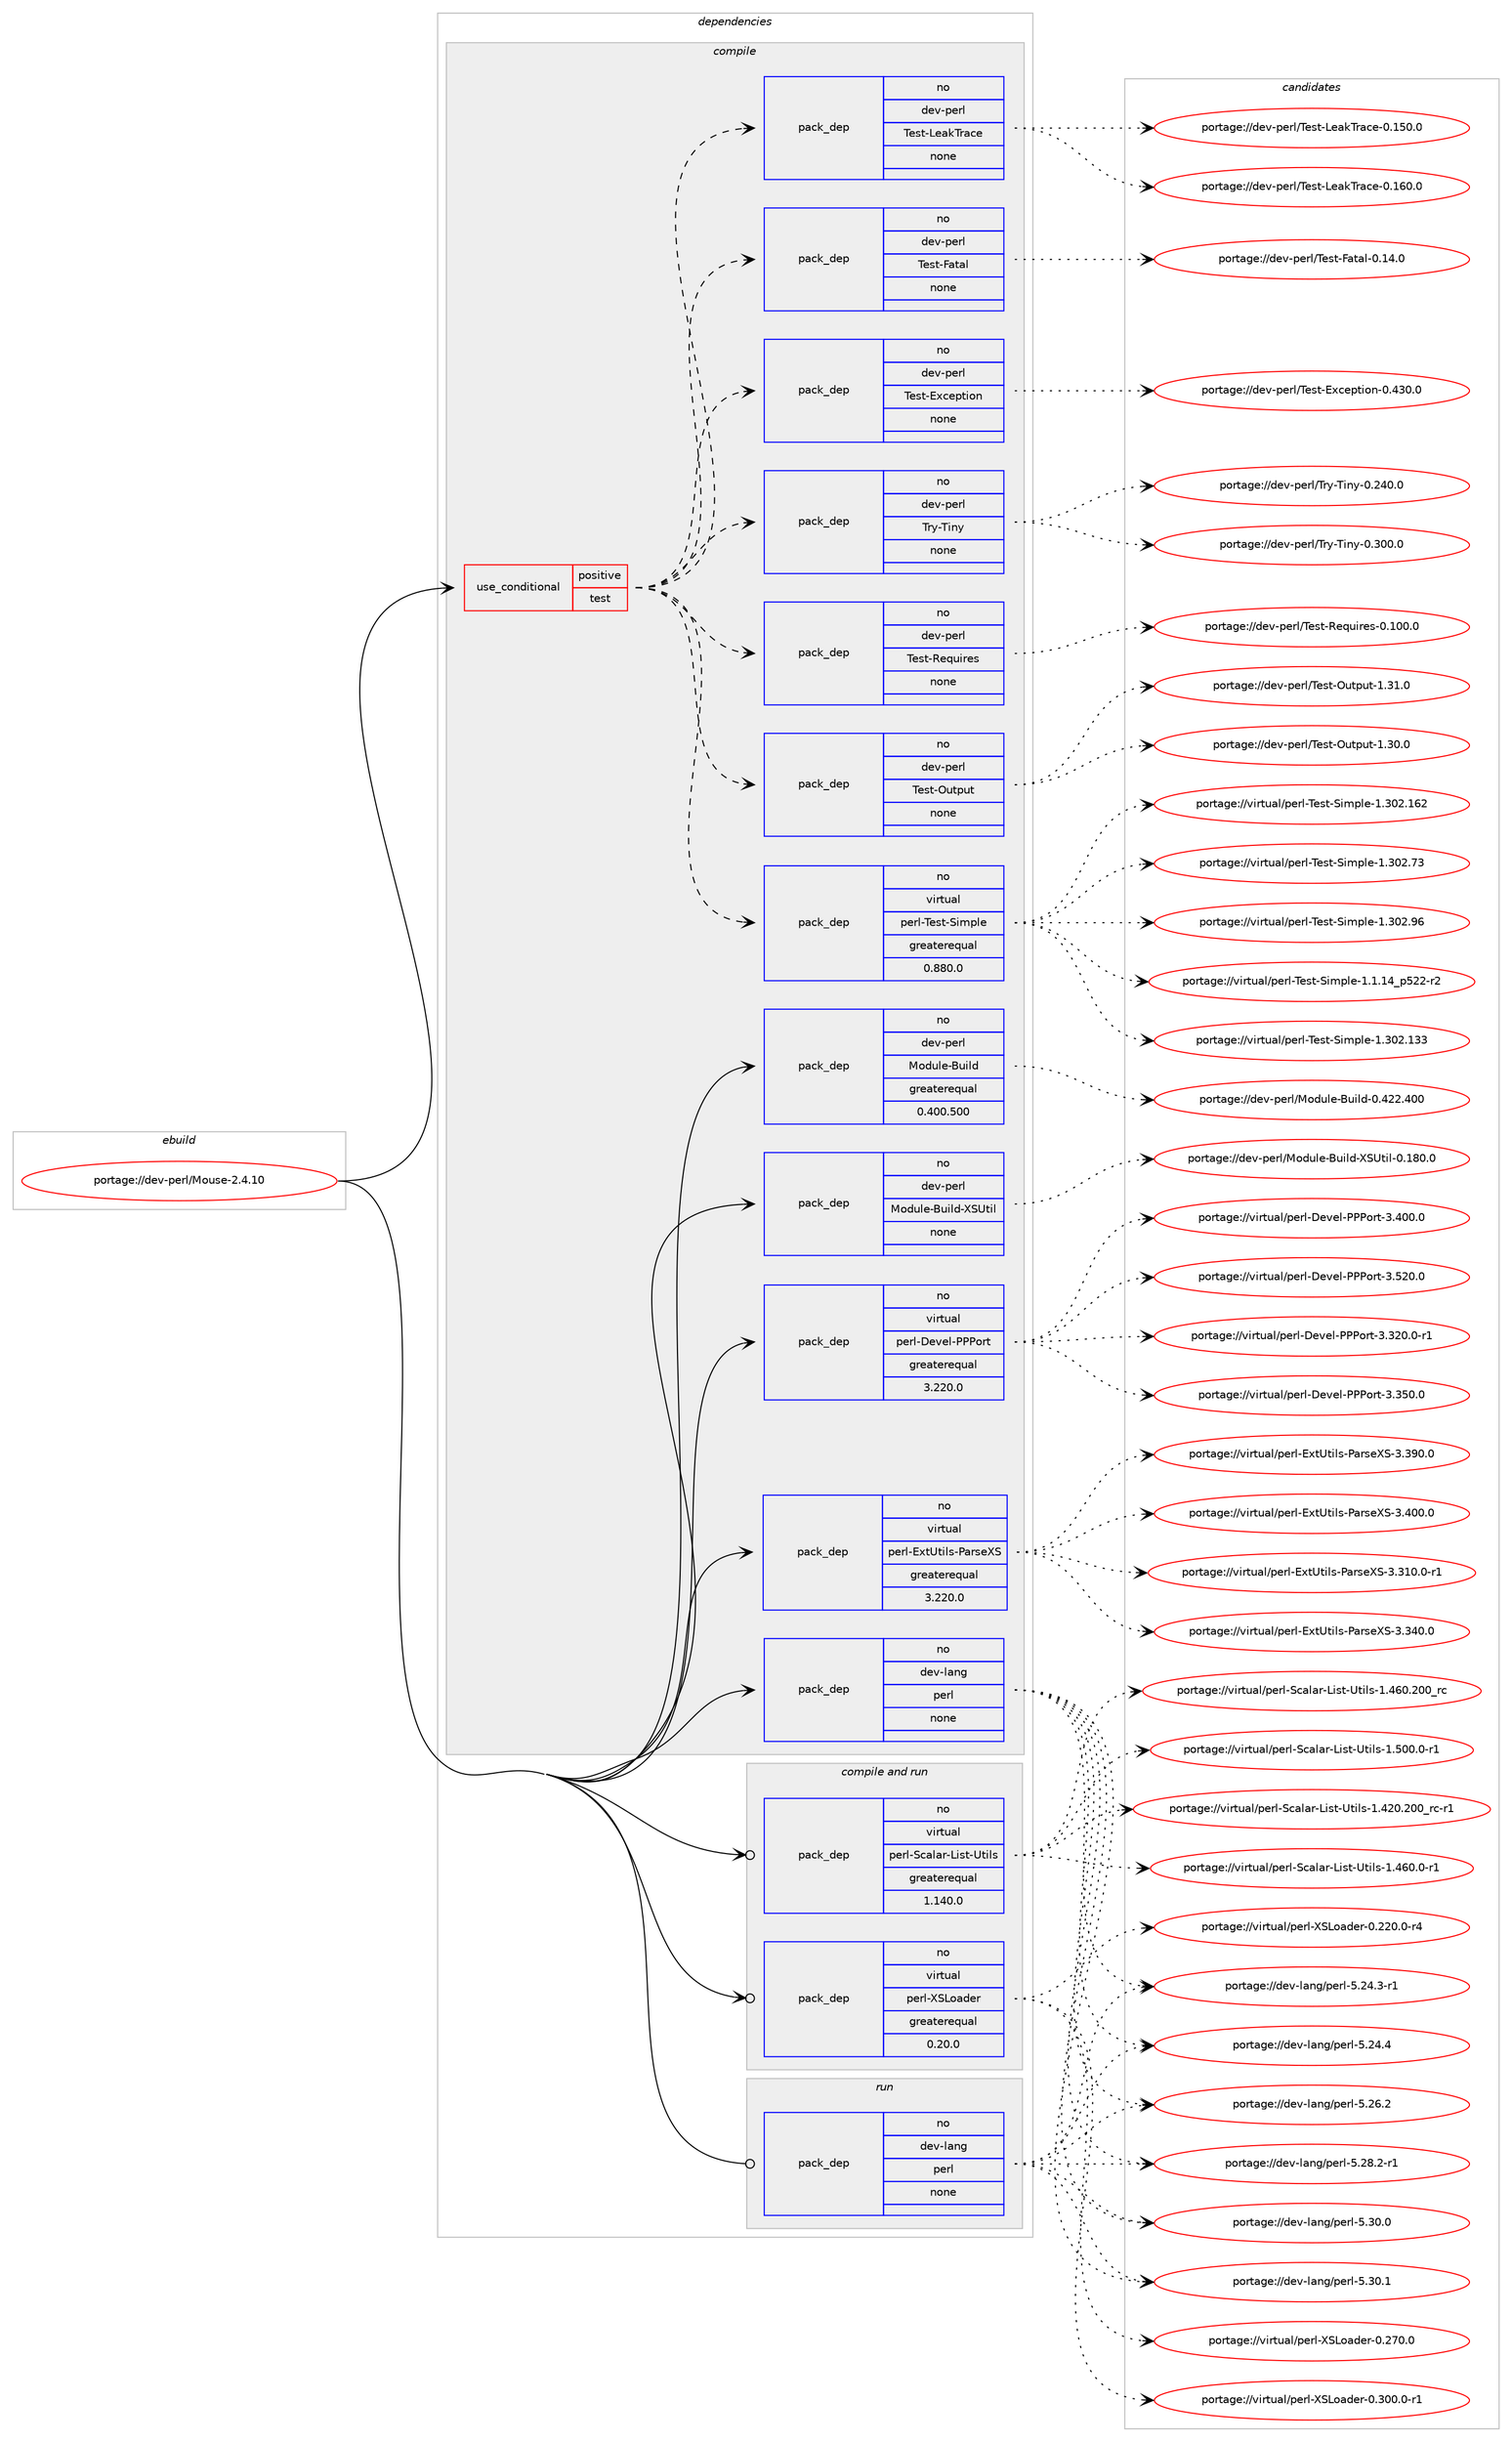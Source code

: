 digraph prolog {

# *************
# Graph options
# *************

newrank=true;
concentrate=true;
compound=true;
graph [rankdir=LR,fontname=Helvetica,fontsize=10,ranksep=1.5];#, ranksep=2.5, nodesep=0.2];
edge  [arrowhead=vee];
node  [fontname=Helvetica,fontsize=10];

# **********
# The ebuild
# **********

subgraph cluster_leftcol {
color=gray;
rank=same;
label=<<i>ebuild</i>>;
id [label="portage://dev-perl/Mouse-2.4.10", color=red, width=4, href="../dev-perl/Mouse-2.4.10.svg"];
}

# ****************
# The dependencies
# ****************

subgraph cluster_midcol {
color=gray;
label=<<i>dependencies</i>>;
subgraph cluster_compile {
fillcolor="#eeeeee";
style=filled;
label=<<i>compile</i>>;
subgraph cond23338 {
dependency117602 [label=<<TABLE BORDER="0" CELLBORDER="1" CELLSPACING="0" CELLPADDING="4"><TR><TD ROWSPAN="3" CELLPADDING="10">use_conditional</TD></TR><TR><TD>positive</TD></TR><TR><TD>test</TD></TR></TABLE>>, shape=none, color=red];
subgraph pack91079 {
dependency117603 [label=<<TABLE BORDER="0" CELLBORDER="1" CELLSPACING="0" CELLPADDING="4" WIDTH="220"><TR><TD ROWSPAN="6" CELLPADDING="30">pack_dep</TD></TR><TR><TD WIDTH="110">no</TD></TR><TR><TD>dev-perl</TD></TR><TR><TD>Test-Exception</TD></TR><TR><TD>none</TD></TR><TR><TD></TD></TR></TABLE>>, shape=none, color=blue];
}
dependency117602:e -> dependency117603:w [weight=20,style="dashed",arrowhead="vee"];
subgraph pack91080 {
dependency117604 [label=<<TABLE BORDER="0" CELLBORDER="1" CELLSPACING="0" CELLPADDING="4" WIDTH="220"><TR><TD ROWSPAN="6" CELLPADDING="30">pack_dep</TD></TR><TR><TD WIDTH="110">no</TD></TR><TR><TD>dev-perl</TD></TR><TR><TD>Test-Fatal</TD></TR><TR><TD>none</TD></TR><TR><TD></TD></TR></TABLE>>, shape=none, color=blue];
}
dependency117602:e -> dependency117604:w [weight=20,style="dashed",arrowhead="vee"];
subgraph pack91081 {
dependency117605 [label=<<TABLE BORDER="0" CELLBORDER="1" CELLSPACING="0" CELLPADDING="4" WIDTH="220"><TR><TD ROWSPAN="6" CELLPADDING="30">pack_dep</TD></TR><TR><TD WIDTH="110">no</TD></TR><TR><TD>dev-perl</TD></TR><TR><TD>Test-LeakTrace</TD></TR><TR><TD>none</TD></TR><TR><TD></TD></TR></TABLE>>, shape=none, color=blue];
}
dependency117602:e -> dependency117605:w [weight=20,style="dashed",arrowhead="vee"];
subgraph pack91082 {
dependency117606 [label=<<TABLE BORDER="0" CELLBORDER="1" CELLSPACING="0" CELLPADDING="4" WIDTH="220"><TR><TD ROWSPAN="6" CELLPADDING="30">pack_dep</TD></TR><TR><TD WIDTH="110">no</TD></TR><TR><TD>virtual</TD></TR><TR><TD>perl-Test-Simple</TD></TR><TR><TD>greaterequal</TD></TR><TR><TD>0.880.0</TD></TR></TABLE>>, shape=none, color=blue];
}
dependency117602:e -> dependency117606:w [weight=20,style="dashed",arrowhead="vee"];
subgraph pack91083 {
dependency117607 [label=<<TABLE BORDER="0" CELLBORDER="1" CELLSPACING="0" CELLPADDING="4" WIDTH="220"><TR><TD ROWSPAN="6" CELLPADDING="30">pack_dep</TD></TR><TR><TD WIDTH="110">no</TD></TR><TR><TD>dev-perl</TD></TR><TR><TD>Test-Output</TD></TR><TR><TD>none</TD></TR><TR><TD></TD></TR></TABLE>>, shape=none, color=blue];
}
dependency117602:e -> dependency117607:w [weight=20,style="dashed",arrowhead="vee"];
subgraph pack91084 {
dependency117608 [label=<<TABLE BORDER="0" CELLBORDER="1" CELLSPACING="0" CELLPADDING="4" WIDTH="220"><TR><TD ROWSPAN="6" CELLPADDING="30">pack_dep</TD></TR><TR><TD WIDTH="110">no</TD></TR><TR><TD>dev-perl</TD></TR><TR><TD>Test-Requires</TD></TR><TR><TD>none</TD></TR><TR><TD></TD></TR></TABLE>>, shape=none, color=blue];
}
dependency117602:e -> dependency117608:w [weight=20,style="dashed",arrowhead="vee"];
subgraph pack91085 {
dependency117609 [label=<<TABLE BORDER="0" CELLBORDER="1" CELLSPACING="0" CELLPADDING="4" WIDTH="220"><TR><TD ROWSPAN="6" CELLPADDING="30">pack_dep</TD></TR><TR><TD WIDTH="110">no</TD></TR><TR><TD>dev-perl</TD></TR><TR><TD>Try-Tiny</TD></TR><TR><TD>none</TD></TR><TR><TD></TD></TR></TABLE>>, shape=none, color=blue];
}
dependency117602:e -> dependency117609:w [weight=20,style="dashed",arrowhead="vee"];
}
id:e -> dependency117602:w [weight=20,style="solid",arrowhead="vee"];
subgraph pack91086 {
dependency117610 [label=<<TABLE BORDER="0" CELLBORDER="1" CELLSPACING="0" CELLPADDING="4" WIDTH="220"><TR><TD ROWSPAN="6" CELLPADDING="30">pack_dep</TD></TR><TR><TD WIDTH="110">no</TD></TR><TR><TD>dev-lang</TD></TR><TR><TD>perl</TD></TR><TR><TD>none</TD></TR><TR><TD></TD></TR></TABLE>>, shape=none, color=blue];
}
id:e -> dependency117610:w [weight=20,style="solid",arrowhead="vee"];
subgraph pack91087 {
dependency117611 [label=<<TABLE BORDER="0" CELLBORDER="1" CELLSPACING="0" CELLPADDING="4" WIDTH="220"><TR><TD ROWSPAN="6" CELLPADDING="30">pack_dep</TD></TR><TR><TD WIDTH="110">no</TD></TR><TR><TD>dev-perl</TD></TR><TR><TD>Module-Build</TD></TR><TR><TD>greaterequal</TD></TR><TR><TD>0.400.500</TD></TR></TABLE>>, shape=none, color=blue];
}
id:e -> dependency117611:w [weight=20,style="solid",arrowhead="vee"];
subgraph pack91088 {
dependency117612 [label=<<TABLE BORDER="0" CELLBORDER="1" CELLSPACING="0" CELLPADDING="4" WIDTH="220"><TR><TD ROWSPAN="6" CELLPADDING="30">pack_dep</TD></TR><TR><TD WIDTH="110">no</TD></TR><TR><TD>dev-perl</TD></TR><TR><TD>Module-Build-XSUtil</TD></TR><TR><TD>none</TD></TR><TR><TD></TD></TR></TABLE>>, shape=none, color=blue];
}
id:e -> dependency117612:w [weight=20,style="solid",arrowhead="vee"];
subgraph pack91089 {
dependency117613 [label=<<TABLE BORDER="0" CELLBORDER="1" CELLSPACING="0" CELLPADDING="4" WIDTH="220"><TR><TD ROWSPAN="6" CELLPADDING="30">pack_dep</TD></TR><TR><TD WIDTH="110">no</TD></TR><TR><TD>virtual</TD></TR><TR><TD>perl-Devel-PPPort</TD></TR><TR><TD>greaterequal</TD></TR><TR><TD>3.220.0</TD></TR></TABLE>>, shape=none, color=blue];
}
id:e -> dependency117613:w [weight=20,style="solid",arrowhead="vee"];
subgraph pack91090 {
dependency117614 [label=<<TABLE BORDER="0" CELLBORDER="1" CELLSPACING="0" CELLPADDING="4" WIDTH="220"><TR><TD ROWSPAN="6" CELLPADDING="30">pack_dep</TD></TR><TR><TD WIDTH="110">no</TD></TR><TR><TD>virtual</TD></TR><TR><TD>perl-ExtUtils-ParseXS</TD></TR><TR><TD>greaterequal</TD></TR><TR><TD>3.220.0</TD></TR></TABLE>>, shape=none, color=blue];
}
id:e -> dependency117614:w [weight=20,style="solid",arrowhead="vee"];
}
subgraph cluster_compileandrun {
fillcolor="#eeeeee";
style=filled;
label=<<i>compile and run</i>>;
subgraph pack91091 {
dependency117615 [label=<<TABLE BORDER="0" CELLBORDER="1" CELLSPACING="0" CELLPADDING="4" WIDTH="220"><TR><TD ROWSPAN="6" CELLPADDING="30">pack_dep</TD></TR><TR><TD WIDTH="110">no</TD></TR><TR><TD>virtual</TD></TR><TR><TD>perl-Scalar-List-Utils</TD></TR><TR><TD>greaterequal</TD></TR><TR><TD>1.140.0</TD></TR></TABLE>>, shape=none, color=blue];
}
id:e -> dependency117615:w [weight=20,style="solid",arrowhead="odotvee"];
subgraph pack91092 {
dependency117616 [label=<<TABLE BORDER="0" CELLBORDER="1" CELLSPACING="0" CELLPADDING="4" WIDTH="220"><TR><TD ROWSPAN="6" CELLPADDING="30">pack_dep</TD></TR><TR><TD WIDTH="110">no</TD></TR><TR><TD>virtual</TD></TR><TR><TD>perl-XSLoader</TD></TR><TR><TD>greaterequal</TD></TR><TR><TD>0.20.0</TD></TR></TABLE>>, shape=none, color=blue];
}
id:e -> dependency117616:w [weight=20,style="solid",arrowhead="odotvee"];
}
subgraph cluster_run {
fillcolor="#eeeeee";
style=filled;
label=<<i>run</i>>;
subgraph pack91093 {
dependency117617 [label=<<TABLE BORDER="0" CELLBORDER="1" CELLSPACING="0" CELLPADDING="4" WIDTH="220"><TR><TD ROWSPAN="6" CELLPADDING="30">pack_dep</TD></TR><TR><TD WIDTH="110">no</TD></TR><TR><TD>dev-lang</TD></TR><TR><TD>perl</TD></TR><TR><TD>none</TD></TR><TR><TD></TD></TR></TABLE>>, shape=none, color=blue];
}
id:e -> dependency117617:w [weight=20,style="solid",arrowhead="odot"];
}
}

# **************
# The candidates
# **************

subgraph cluster_choices {
rank=same;
color=gray;
label=<<i>candidates</i>>;

subgraph choice91079 {
color=black;
nodesep=1;
choiceportage1001011184511210111410847841011151164569120991011121161051111104548465251484648 [label="portage://dev-perl/Test-Exception-0.430.0", color=red, width=4,href="../dev-perl/Test-Exception-0.430.0.svg"];
dependency117603:e -> choiceportage1001011184511210111410847841011151164569120991011121161051111104548465251484648:w [style=dotted,weight="100"];
}
subgraph choice91080 {
color=black;
nodesep=1;
choiceportage1001011184511210111410847841011151164570971169710845484649524648 [label="portage://dev-perl/Test-Fatal-0.14.0", color=red, width=4,href="../dev-perl/Test-Fatal-0.14.0.svg"];
dependency117604:e -> choiceportage1001011184511210111410847841011151164570971169710845484649524648:w [style=dotted,weight="100"];
}
subgraph choice91081 {
color=black;
nodesep=1;
choiceportage1001011184511210111410847841011151164576101971078411497991014548464953484648 [label="portage://dev-perl/Test-LeakTrace-0.150.0", color=red, width=4,href="../dev-perl/Test-LeakTrace-0.150.0.svg"];
choiceportage1001011184511210111410847841011151164576101971078411497991014548464954484648 [label="portage://dev-perl/Test-LeakTrace-0.160.0", color=red, width=4,href="../dev-perl/Test-LeakTrace-0.160.0.svg"];
dependency117605:e -> choiceportage1001011184511210111410847841011151164576101971078411497991014548464953484648:w [style=dotted,weight="100"];
dependency117605:e -> choiceportage1001011184511210111410847841011151164576101971078411497991014548464954484648:w [style=dotted,weight="100"];
}
subgraph choice91082 {
color=black;
nodesep=1;
choiceportage11810511411611797108471121011141084584101115116458310510911210810145494649464952951125350504511450 [label="portage://virtual/perl-Test-Simple-1.1.14_p522-r2", color=red, width=4,href="../virtual/perl-Test-Simple-1.1.14_p522-r2.svg"];
choiceportage11810511411611797108471121011141084584101115116458310510911210810145494651485046495151 [label="portage://virtual/perl-Test-Simple-1.302.133", color=red, width=4,href="../virtual/perl-Test-Simple-1.302.133.svg"];
choiceportage11810511411611797108471121011141084584101115116458310510911210810145494651485046495450 [label="portage://virtual/perl-Test-Simple-1.302.162", color=red, width=4,href="../virtual/perl-Test-Simple-1.302.162.svg"];
choiceportage118105114116117971084711210111410845841011151164583105109112108101454946514850465551 [label="portage://virtual/perl-Test-Simple-1.302.73", color=red, width=4,href="../virtual/perl-Test-Simple-1.302.73.svg"];
choiceportage118105114116117971084711210111410845841011151164583105109112108101454946514850465754 [label="portage://virtual/perl-Test-Simple-1.302.96", color=red, width=4,href="../virtual/perl-Test-Simple-1.302.96.svg"];
dependency117606:e -> choiceportage11810511411611797108471121011141084584101115116458310510911210810145494649464952951125350504511450:w [style=dotted,weight="100"];
dependency117606:e -> choiceportage11810511411611797108471121011141084584101115116458310510911210810145494651485046495151:w [style=dotted,weight="100"];
dependency117606:e -> choiceportage11810511411611797108471121011141084584101115116458310510911210810145494651485046495450:w [style=dotted,weight="100"];
dependency117606:e -> choiceportage118105114116117971084711210111410845841011151164583105109112108101454946514850465551:w [style=dotted,weight="100"];
dependency117606:e -> choiceportage118105114116117971084711210111410845841011151164583105109112108101454946514850465754:w [style=dotted,weight="100"];
}
subgraph choice91083 {
color=black;
nodesep=1;
choiceportage100101118451121011141084784101115116457911711611211711645494651484648 [label="portage://dev-perl/Test-Output-1.30.0", color=red, width=4,href="../dev-perl/Test-Output-1.30.0.svg"];
choiceportage100101118451121011141084784101115116457911711611211711645494651494648 [label="portage://dev-perl/Test-Output-1.31.0", color=red, width=4,href="../dev-perl/Test-Output-1.31.0.svg"];
dependency117607:e -> choiceportage100101118451121011141084784101115116457911711611211711645494651484648:w [style=dotted,weight="100"];
dependency117607:e -> choiceportage100101118451121011141084784101115116457911711611211711645494651494648:w [style=dotted,weight="100"];
}
subgraph choice91084 {
color=black;
nodesep=1;
choiceportage10010111845112101114108478410111511645821011131171051141011154548464948484648 [label="portage://dev-perl/Test-Requires-0.100.0", color=red, width=4,href="../dev-perl/Test-Requires-0.100.0.svg"];
dependency117608:e -> choiceportage10010111845112101114108478410111511645821011131171051141011154548464948484648:w [style=dotted,weight="100"];
}
subgraph choice91085 {
color=black;
nodesep=1;
choiceportage10010111845112101114108478411412145841051101214548465052484648 [label="portage://dev-perl/Try-Tiny-0.240.0", color=red, width=4,href="../dev-perl/Try-Tiny-0.240.0.svg"];
choiceportage10010111845112101114108478411412145841051101214548465148484648 [label="portage://dev-perl/Try-Tiny-0.300.0", color=red, width=4,href="../dev-perl/Try-Tiny-0.300.0.svg"];
dependency117609:e -> choiceportage10010111845112101114108478411412145841051101214548465052484648:w [style=dotted,weight="100"];
dependency117609:e -> choiceportage10010111845112101114108478411412145841051101214548465148484648:w [style=dotted,weight="100"];
}
subgraph choice91086 {
color=black;
nodesep=1;
choiceportage100101118451089711010347112101114108455346505246514511449 [label="portage://dev-lang/perl-5.24.3-r1", color=red, width=4,href="../dev-lang/perl-5.24.3-r1.svg"];
choiceportage10010111845108971101034711210111410845534650524652 [label="portage://dev-lang/perl-5.24.4", color=red, width=4,href="../dev-lang/perl-5.24.4.svg"];
choiceportage10010111845108971101034711210111410845534650544650 [label="portage://dev-lang/perl-5.26.2", color=red, width=4,href="../dev-lang/perl-5.26.2.svg"];
choiceportage100101118451089711010347112101114108455346505646504511449 [label="portage://dev-lang/perl-5.28.2-r1", color=red, width=4,href="../dev-lang/perl-5.28.2-r1.svg"];
choiceportage10010111845108971101034711210111410845534651484648 [label="portage://dev-lang/perl-5.30.0", color=red, width=4,href="../dev-lang/perl-5.30.0.svg"];
choiceportage10010111845108971101034711210111410845534651484649 [label="portage://dev-lang/perl-5.30.1", color=red, width=4,href="../dev-lang/perl-5.30.1.svg"];
dependency117610:e -> choiceportage100101118451089711010347112101114108455346505246514511449:w [style=dotted,weight="100"];
dependency117610:e -> choiceportage10010111845108971101034711210111410845534650524652:w [style=dotted,weight="100"];
dependency117610:e -> choiceportage10010111845108971101034711210111410845534650544650:w [style=dotted,weight="100"];
dependency117610:e -> choiceportage100101118451089711010347112101114108455346505646504511449:w [style=dotted,weight="100"];
dependency117610:e -> choiceportage10010111845108971101034711210111410845534651484648:w [style=dotted,weight="100"];
dependency117610:e -> choiceportage10010111845108971101034711210111410845534651484649:w [style=dotted,weight="100"];
}
subgraph choice91087 {
color=black;
nodesep=1;
choiceportage100101118451121011141084777111100117108101456611710510810045484652505046524848 [label="portage://dev-perl/Module-Build-0.422.400", color=red, width=4,href="../dev-perl/Module-Build-0.422.400.svg"];
dependency117611:e -> choiceportage100101118451121011141084777111100117108101456611710510810045484652505046524848:w [style=dotted,weight="100"];
}
subgraph choice91088 {
color=black;
nodesep=1;
choiceportage1001011184511210111410847771111001171081014566117105108100458883851161051084548464956484648 [label="portage://dev-perl/Module-Build-XSUtil-0.180.0", color=red, width=4,href="../dev-perl/Module-Build-XSUtil-0.180.0.svg"];
dependency117612:e -> choiceportage1001011184511210111410847771111001171081014566117105108100458883851161051084548464956484648:w [style=dotted,weight="100"];
}
subgraph choice91089 {
color=black;
nodesep=1;
choiceportage118105114116117971084711210111410845681011181011084580808011111411645514651504846484511449 [label="portage://virtual/perl-Devel-PPPort-3.320.0-r1", color=red, width=4,href="../virtual/perl-Devel-PPPort-3.320.0-r1.svg"];
choiceportage11810511411611797108471121011141084568101118101108458080801111141164551465153484648 [label="portage://virtual/perl-Devel-PPPort-3.350.0", color=red, width=4,href="../virtual/perl-Devel-PPPort-3.350.0.svg"];
choiceportage11810511411611797108471121011141084568101118101108458080801111141164551465248484648 [label="portage://virtual/perl-Devel-PPPort-3.400.0", color=red, width=4,href="../virtual/perl-Devel-PPPort-3.400.0.svg"];
choiceportage11810511411611797108471121011141084568101118101108458080801111141164551465350484648 [label="portage://virtual/perl-Devel-PPPort-3.520.0", color=red, width=4,href="../virtual/perl-Devel-PPPort-3.520.0.svg"];
dependency117613:e -> choiceportage118105114116117971084711210111410845681011181011084580808011111411645514651504846484511449:w [style=dotted,weight="100"];
dependency117613:e -> choiceportage11810511411611797108471121011141084568101118101108458080801111141164551465153484648:w [style=dotted,weight="100"];
dependency117613:e -> choiceportage11810511411611797108471121011141084568101118101108458080801111141164551465248484648:w [style=dotted,weight="100"];
dependency117613:e -> choiceportage11810511411611797108471121011141084568101118101108458080801111141164551465350484648:w [style=dotted,weight="100"];
}
subgraph choice91090 {
color=black;
nodesep=1;
choiceportage1181051141161179710847112101114108456912011685116105108115458097114115101888345514651494846484511449 [label="portage://virtual/perl-ExtUtils-ParseXS-3.310.0-r1", color=red, width=4,href="../virtual/perl-ExtUtils-ParseXS-3.310.0-r1.svg"];
choiceportage118105114116117971084711210111410845691201168511610510811545809711411510188834551465152484648 [label="portage://virtual/perl-ExtUtils-ParseXS-3.340.0", color=red, width=4,href="../virtual/perl-ExtUtils-ParseXS-3.340.0.svg"];
choiceportage118105114116117971084711210111410845691201168511610510811545809711411510188834551465157484648 [label="portage://virtual/perl-ExtUtils-ParseXS-3.390.0", color=red, width=4,href="../virtual/perl-ExtUtils-ParseXS-3.390.0.svg"];
choiceportage118105114116117971084711210111410845691201168511610510811545809711411510188834551465248484648 [label="portage://virtual/perl-ExtUtils-ParseXS-3.400.0", color=red, width=4,href="../virtual/perl-ExtUtils-ParseXS-3.400.0.svg"];
dependency117614:e -> choiceportage1181051141161179710847112101114108456912011685116105108115458097114115101888345514651494846484511449:w [style=dotted,weight="100"];
dependency117614:e -> choiceportage118105114116117971084711210111410845691201168511610510811545809711411510188834551465152484648:w [style=dotted,weight="100"];
dependency117614:e -> choiceportage118105114116117971084711210111410845691201168511610510811545809711411510188834551465157484648:w [style=dotted,weight="100"];
dependency117614:e -> choiceportage118105114116117971084711210111410845691201168511610510811545809711411510188834551465248484648:w [style=dotted,weight="100"];
}
subgraph choice91091 {
color=black;
nodesep=1;
choiceportage11810511411611797108471121011141084583999710897114457610511511645851161051081154549465250484650484895114994511449 [label="portage://virtual/perl-Scalar-List-Utils-1.420.200_rc-r1", color=red, width=4,href="../virtual/perl-Scalar-List-Utils-1.420.200_rc-r1.svg"];
choiceportage118105114116117971084711210111410845839997108971144576105115116458511610510811545494652544846484511449 [label="portage://virtual/perl-Scalar-List-Utils-1.460.0-r1", color=red, width=4,href="../virtual/perl-Scalar-List-Utils-1.460.0-r1.svg"];
choiceportage1181051141161179710847112101114108458399971089711445761051151164585116105108115454946525448465048489511499 [label="portage://virtual/perl-Scalar-List-Utils-1.460.200_rc", color=red, width=4,href="../virtual/perl-Scalar-List-Utils-1.460.200_rc.svg"];
choiceportage118105114116117971084711210111410845839997108971144576105115116458511610510811545494653484846484511449 [label="portage://virtual/perl-Scalar-List-Utils-1.500.0-r1", color=red, width=4,href="../virtual/perl-Scalar-List-Utils-1.500.0-r1.svg"];
dependency117615:e -> choiceportage11810511411611797108471121011141084583999710897114457610511511645851161051081154549465250484650484895114994511449:w [style=dotted,weight="100"];
dependency117615:e -> choiceportage118105114116117971084711210111410845839997108971144576105115116458511610510811545494652544846484511449:w [style=dotted,weight="100"];
dependency117615:e -> choiceportage1181051141161179710847112101114108458399971089711445761051151164585116105108115454946525448465048489511499:w [style=dotted,weight="100"];
dependency117615:e -> choiceportage118105114116117971084711210111410845839997108971144576105115116458511610510811545494653484846484511449:w [style=dotted,weight="100"];
}
subgraph choice91092 {
color=black;
nodesep=1;
choiceportage1181051141161179710847112101114108458883761119710010111445484650504846484511452 [label="portage://virtual/perl-XSLoader-0.220.0-r4", color=red, width=4,href="../virtual/perl-XSLoader-0.220.0-r4.svg"];
choiceportage118105114116117971084711210111410845888376111971001011144548465055484648 [label="portage://virtual/perl-XSLoader-0.270.0", color=red, width=4,href="../virtual/perl-XSLoader-0.270.0.svg"];
choiceportage1181051141161179710847112101114108458883761119710010111445484651484846484511449 [label="portage://virtual/perl-XSLoader-0.300.0-r1", color=red, width=4,href="../virtual/perl-XSLoader-0.300.0-r1.svg"];
dependency117616:e -> choiceportage1181051141161179710847112101114108458883761119710010111445484650504846484511452:w [style=dotted,weight="100"];
dependency117616:e -> choiceportage118105114116117971084711210111410845888376111971001011144548465055484648:w [style=dotted,weight="100"];
dependency117616:e -> choiceportage1181051141161179710847112101114108458883761119710010111445484651484846484511449:w [style=dotted,weight="100"];
}
subgraph choice91093 {
color=black;
nodesep=1;
choiceportage100101118451089711010347112101114108455346505246514511449 [label="portage://dev-lang/perl-5.24.3-r1", color=red, width=4,href="../dev-lang/perl-5.24.3-r1.svg"];
choiceportage10010111845108971101034711210111410845534650524652 [label="portage://dev-lang/perl-5.24.4", color=red, width=4,href="../dev-lang/perl-5.24.4.svg"];
choiceportage10010111845108971101034711210111410845534650544650 [label="portage://dev-lang/perl-5.26.2", color=red, width=4,href="../dev-lang/perl-5.26.2.svg"];
choiceportage100101118451089711010347112101114108455346505646504511449 [label="portage://dev-lang/perl-5.28.2-r1", color=red, width=4,href="../dev-lang/perl-5.28.2-r1.svg"];
choiceportage10010111845108971101034711210111410845534651484648 [label="portage://dev-lang/perl-5.30.0", color=red, width=4,href="../dev-lang/perl-5.30.0.svg"];
choiceportage10010111845108971101034711210111410845534651484649 [label="portage://dev-lang/perl-5.30.1", color=red, width=4,href="../dev-lang/perl-5.30.1.svg"];
dependency117617:e -> choiceportage100101118451089711010347112101114108455346505246514511449:w [style=dotted,weight="100"];
dependency117617:e -> choiceportage10010111845108971101034711210111410845534650524652:w [style=dotted,weight="100"];
dependency117617:e -> choiceportage10010111845108971101034711210111410845534650544650:w [style=dotted,weight="100"];
dependency117617:e -> choiceportage100101118451089711010347112101114108455346505646504511449:w [style=dotted,weight="100"];
dependency117617:e -> choiceportage10010111845108971101034711210111410845534651484648:w [style=dotted,weight="100"];
dependency117617:e -> choiceportage10010111845108971101034711210111410845534651484649:w [style=dotted,weight="100"];
}
}

}
